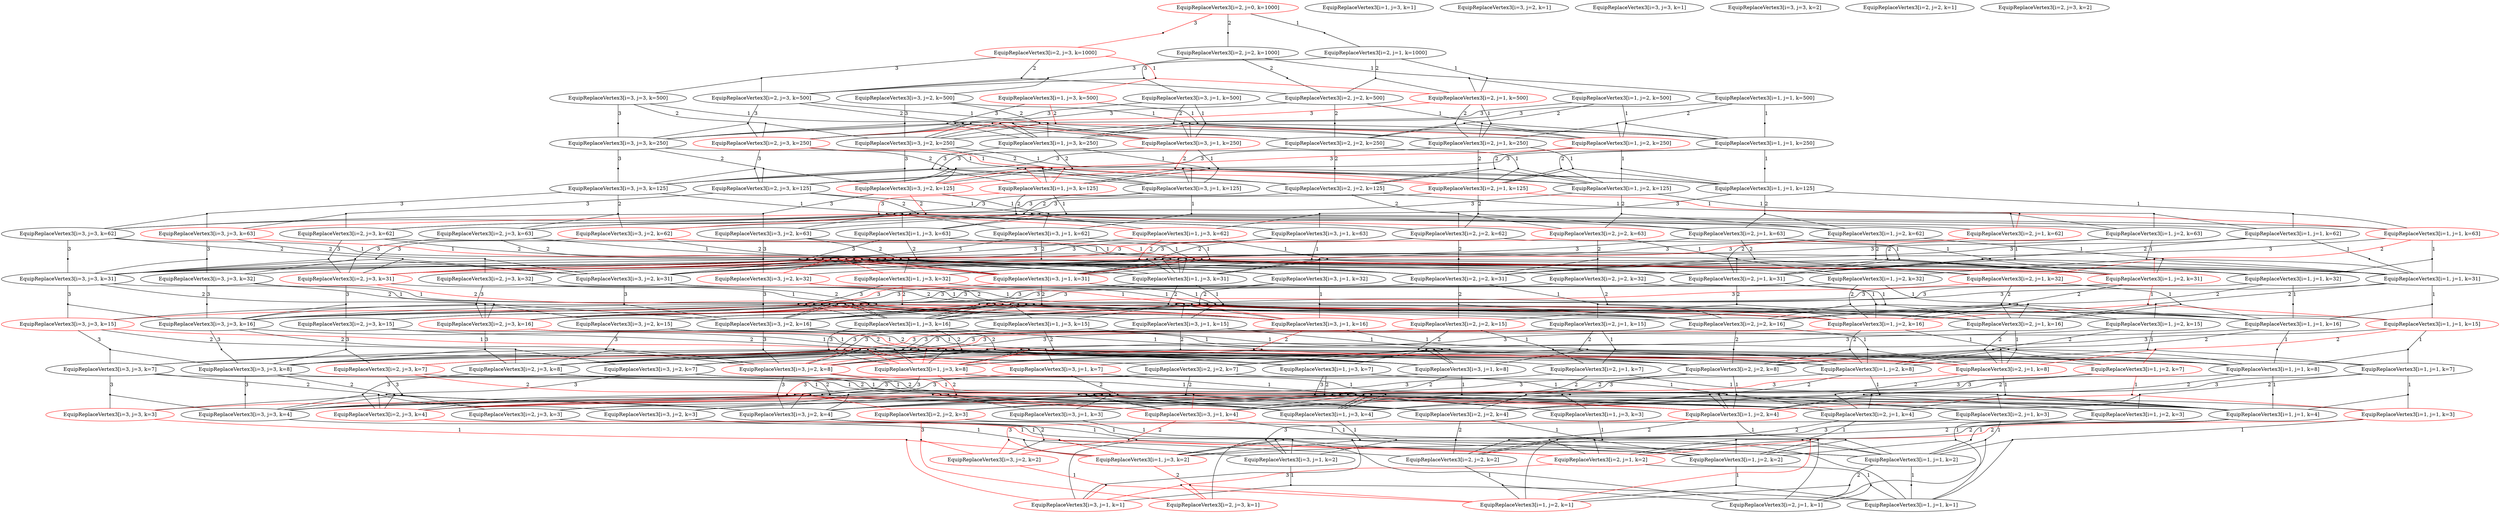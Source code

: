 strict digraph G {
  1 [ shape="ellipse" color="red" label="EquipReplaceVertex3[i=1, j=2, k=1]" ];
  2 [ shape="ellipse" label="EquipReplaceVertex3[i=1, j=1, k=32]" ];
  3 [ shape="ellipse" label="EquipReplaceVertex3[i=1, j=2, k=2]" ];
  4 [ shape="ellipse" label="EquipReplaceVertex3[i=1, j=2, k=3]" ];
  5 [ shape="ellipse" color="red" label="EquipReplaceVertex3[i=1, j=2, k=4]" ];
  6 [ shape="ellipse" color="red" label="EquipReplaceVertex3[i=1, j=2, k=7]" ];
  7 [ shape="ellipse" label="EquipReplaceVertex3[i=1, j=2, k=8]" ];
  8 [ shape="ellipse" label="EquipReplaceVertex3[i=1, j=2, k=15]" ];
  9 [ shape="ellipse" color="red" label="EquipReplaceVertex3[i=1, j=2, k=16]" ];
  10 [ shape="ellipse" color="red" label="EquipReplaceVertex3[i=1, j=3, k=500]" ];
  11 [ shape="ellipse" label="EquipReplaceVertex3[i=1, j=3, k=250]" ];
  12 [ shape="ellipse" label="EquipReplaceVertex3[i=2, j=3, k=62]" ];
  13 [ shape="ellipse" label="EquipReplaceVertex3[i=3, j=3, k=125]" ];
  14 [ shape="ellipse" color="red" label="EquipReplaceVertex3[i=1, j=2, k=31]" ];
  15 [ shape="ellipse" color="red" label="EquipReplaceVertex3[i=2, j=1, k=125]" ];
  16 [ shape="ellipse" label="EquipReplaceVertex3[i=1, j=1, k=62]" ];
  17 [ shape="ellipse" label="EquipReplaceVertex3[i=2, j=3, k=63]" ];
  18 [ shape="ellipse" label="EquipReplaceVertex3[i=1, j=3, k=1]" ];
  19 [ shape="ellipse" color="red" label="EquipReplaceVertex3[i=1, j=1, k=63]" ];
  20 [ shape="ellipse" label="EquipReplaceVertex3[i=1, j=2, k=32]" ];
  21 [ shape="ellipse" color="red" label="EquipReplaceVertex3[i=1, j=3, k=2]" ];
  22 [ shape="ellipse" label="EquipReplaceVertex3[i=1, j=3, k=3]" ];
  23 [ shape="ellipse" label="EquipReplaceVertex3[i=1, j=3, k=4]" ];
  24 [ shape="ellipse" label="EquipReplaceVertex3[i=1, j=3, k=7]" ];
  25 [ shape="ellipse" color="red" label="EquipReplaceVertex3[i=1, j=3, k=8]" ];
  26 [ shape="ellipse" label="EquipReplaceVertex3[i=1, j=3, k=15]" ];
  27 [ shape="ellipse" label="EquipReplaceVertex3[i=1, j=3, k=16]" ];
  28 [ shape="ellipse" label="EquipReplaceVertex3[i=1, j=3, k=31]" ];
  29 [ shape="ellipse" label="EquipReplaceVertex3[i=1, j=2, k=62]" ];
  30 [ shape="ellipse" label="EquipReplaceVertex3[i=2, j=2, k=125]" ];
  31 [ shape="ellipse" label="EquipReplaceVertex3[i=1, j=2, k=63]" ];
  32 [ shape="ellipse" color="red" label="EquipReplaceVertex3[i=1, j=3, k=32]" ];
  33 [ shape="ellipse" label="EquipReplaceVertex3[i=3, j=1, k=500]" ];
  34 [ shape="ellipse" color="red" label="EquipReplaceVertex3[i=1, j=3, k=62]" ];
  35 [ shape="ellipse" label="EquipReplaceVertex3[i=2, j=3, k=125]" ];
  36 [ shape="ellipse" color="red" label="EquipReplaceVertex3[i=3, j=1, k=250]" ];
  37 [ shape="ellipse" label="EquipReplaceVertex3[i=1, j=1, k=125]" ];
  38 [ shape="ellipse" label="EquipReplaceVertex3[i=1, j=3, k=63]" ];
  39 [ shape="ellipse" color="red" label="EquipReplaceVertex3[i=3, j=1, k=1]" ];
  40 [ shape="ellipse" label="EquipReplaceVertex3[i=3, j=1, k=2]" ];
  41 [ shape="ellipse" label="EquipReplaceVertex3[i=3, j=1, k=3]" ];
  42 [ shape="ellipse" color="red" label="EquipReplaceVertex3[i=3, j=1, k=4]" ];
  43 [ shape="ellipse" color="red" label="EquipReplaceVertex3[i=3, j=1, k=7]" ];
  44 [ shape="ellipse" label="EquipReplaceVertex3[i=3, j=1, k=8]" ];
  45 [ shape="ellipse" color="red" label="EquipReplaceVertex3[i=2, j=0, k=1000]" ];
  46 [ shape="ellipse" label="EquipReplaceVertex3[i=3, j=1, k=15]" ];
  47 [ shape="ellipse" color="red" label="EquipReplaceVertex3[i=3, j=1, k=16]" ];
  48 [ shape="ellipse" label="EquipReplaceVertex3[i=3, j=2, k=500]" ];
  49 [ shape="ellipse" label="EquipReplaceVertex3[i=3, j=2, k=250]" ];
  50 [ shape="ellipse" label="EquipReplaceVertex3[i=1, j=2, k=125]" ];
  51 [ shape="ellipse" color="red" label="EquipReplaceVertex3[i=3, j=1, k=31]" ];
  52 [ shape="ellipse" label="EquipReplaceVertex3[i=3, j=2, k=1]" ];
  53 [ shape="ellipse" label="EquipReplaceVertex3[i=3, j=1, k=32]" ];
  54 [ shape="ellipse" color="red" label="EquipReplaceVertex3[i=3, j=2, k=2]" ];
  55 [ shape="ellipse" label="EquipReplaceVertex3[i=3, j=2, k=3]" ];
  56 [ shape="ellipse" label="EquipReplaceVertex3[i=3, j=2, k=4]" ];
  57 [ shape="ellipse" label="EquipReplaceVertex3[i=3, j=2, k=7]" ];
  58 [ shape="ellipse" color="red" label="EquipReplaceVertex3[i=3, j=2, k=8]" ];
  59 [ shape="ellipse" label="EquipReplaceVertex3[i=2, j=1, k=1000]" ];
  60 [ shape="ellipse" label="EquipReplaceVertex3[i=3, j=2, k=15]" ];
  61 [ shape="ellipse" label="EquipReplaceVertex3[i=3, j=2, k=16]" ];
  62 [ shape="ellipse" label="EquipReplaceVertex3[i=3, j=3, k=500]" ];
  63 [ shape="ellipse" color="red" label="EquipReplaceVertex3[i=2, j=1, k=500]" ];
  64 [ shape="ellipse" label="EquipReplaceVertex3[i=3, j=3, k=250]" ];
  65 [ shape="ellipse" label="EquipReplaceVertex3[i=2, j=1, k=250]" ];
  66 [ shape="ellipse" color="red" label="EquipReplaceVertex3[i=1, j=3, k=125]" ];
  67 [ shape="ellipse" label="EquipReplaceVertex3[i=3, j=2, k=31]" ];
  68 [ shape="ellipse" label="EquipReplaceVertex3[i=3, j=1, k=62]" ];
  69 [ shape="ellipse" label="EquipReplaceVertex3[i=3, j=3, k=1]" ];
  70 [ shape="ellipse" label="EquipReplaceVertex3[i=3, j=1, k=63]" ];
  71 [ shape="ellipse" color="red" label="EquipReplaceVertex3[i=3, j=2, k=32]" ];
  72 [ shape="ellipse" label="EquipReplaceVertex3[i=2, j=1, k=1]" ];
  73 [ shape="ellipse" label="EquipReplaceVertex3[i=3, j=3, k=2]" ];
  74 [ shape="ellipse" color="red" label="EquipReplaceVertex3[i=2, j=1, k=2]" ];
  75 [ shape="ellipse" color="red" label="EquipReplaceVertex3[i=3, j=3, k=3]" ];
  76 [ shape="ellipse" label="EquipReplaceVertex3[i=2, j=1, k=3]" ];
  77 [ shape="ellipse" label="EquipReplaceVertex3[i=3, j=3, k=4]" ];
  78 [ shape="ellipse" label="EquipReplaceVertex3[i=2, j=1, k=4]" ];
  79 [ shape="ellipse" label="EquipReplaceVertex3[i=3, j=3, k=7]" ];
  80 [ shape="ellipse" label="EquipReplaceVertex3[i=2, j=1, k=7]" ];
  81 [ shape="ellipse" label="EquipReplaceVertex3[i=3, j=3, k=8]" ];
  82 [ shape="ellipse" label="EquipReplaceVertex3[i=2, j=2, k=1000]" ];
  83 [ shape="ellipse" color="red" label="EquipReplaceVertex3[i=2, j=1, k=8]" ];
  84 [ shape="ellipse" color="red" label="EquipReplaceVertex3[i=3, j=3, k=15]" ];
  85 [ shape="ellipse" label="EquipReplaceVertex3[i=2, j=1, k=15]" ];
  86 [ shape="ellipse" label="EquipReplaceVertex3[i=3, j=3, k=16]" ];
  87 [ shape="ellipse" label="EquipReplaceVertex3[i=2, j=1, k=16]" ];
  88 [ shape="ellipse" label="EquipReplaceVertex3[i=2, j=2, k=500]" ];
  89 [ shape="ellipse" label="EquipReplaceVertex3[i=2, j=2, k=250]" ];
  90 [ shape="ellipse" label="EquipReplaceVertex3[i=3, j=3, k=31]" ];
  91 [ shape="ellipse" color="red" label="EquipReplaceVertex3[i=3, j=2, k=62]" ];
  92 [ shape="ellipse" label="EquipReplaceVertex3[i=2, j=1, k=31]" ];
  93 [ shape="ellipse" label="EquipReplaceVertex3[i=3, j=2, k=63]" ];
  94 [ shape="ellipse" label="EquipReplaceVertex3[i=3, j=3, k=32]" ];
  95 [ shape="ellipse" label="EquipReplaceVertex3[i=2, j=2, k=1]" ];
  96 [ shape="ellipse" color="red" label="EquipReplaceVertex3[i=2, j=1, k=32]" ];
  97 [ shape="ellipse" label="EquipReplaceVertex3[i=2, j=2, k=2]" ];
  98 [ shape="ellipse" color="red" label="EquipReplaceVertex3[i=2, j=2, k=3]" ];
  99 [ shape="ellipse" label="EquipReplaceVertex3[i=2, j=2, k=4]" ];
  100 [ shape="ellipse" label="EquipReplaceVertex3[i=2, j=2, k=7]" ];
  101 [ shape="ellipse" color="red" label="EquipReplaceVertex3[i=2, j=3, k=1000]" ];
  102 [ shape="ellipse" label="EquipReplaceVertex3[i=2, j=2, k=8]" ];
  103 [ shape="ellipse" color="red" label="EquipReplaceVertex3[i=2, j=2, k=15]" ];
  104 [ shape="ellipse" label="EquipReplaceVertex3[i=2, j=2, k=16]" ];
  105 [ shape="ellipse" label="EquipReplaceVertex3[i=2, j=3, k=500]" ];
  106 [ shape="ellipse" label="EquipReplaceVertex3[i=1, j=1, k=500]" ];
  107 [ shape="ellipse" color="red" label="EquipReplaceVertex3[i=2, j=3, k=250]" ];
  108 [ shape="ellipse" label="EquipReplaceVertex3[i=1, j=1, k=250]" ];
  109 [ shape="ellipse" label="EquipReplaceVertex3[i=3, j=3, k=62]" ];
  110 [ shape="ellipse" label="EquipReplaceVertex3[i=2, j=2, k=31]" ];
  111 [ shape="ellipse" color="red" label="EquipReplaceVertex3[i=2, j=1, k=62]" ];
  112 [ shape="ellipse" color="red" label="EquipReplaceVertex3[i=3, j=3, k=63]" ];
  113 [ shape="ellipse" label="EquipReplaceVertex3[i=3, j=1, k=125]" ];
  114 [ shape="ellipse" color="red" label="EquipReplaceVertex3[i=2, j=3, k=1]" ];
  115 [ shape="ellipse" label="EquipReplaceVertex3[i=2, j=1, k=63]" ];
  116 [ shape="ellipse" label="EquipReplaceVertex3[i=2, j=2, k=32]" ];
  117 [ shape="ellipse" label="EquipReplaceVertex3[i=1, j=1, k=1]" ];
  118 [ shape="ellipse" label="EquipReplaceVertex3[i=2, j=3, k=2]" ];
  119 [ shape="ellipse" label="EquipReplaceVertex3[i=1, j=1, k=2]" ];
  120 [ shape="ellipse" label="EquipReplaceVertex3[i=2, j=3, k=3]" ];
  121 [ shape="ellipse" color="red" label="EquipReplaceVertex3[i=2, j=3, k=4]" ];
  122 [ shape="ellipse" color="red" label="EquipReplaceVertex3[i=1, j=1, k=3]" ];
  123 [ shape="ellipse" label="EquipReplaceVertex3[i=1, j=1, k=4]" ];
  124 [ shape="ellipse" color="red" label="EquipReplaceVertex3[i=2, j=3, k=7]" ];
  125 [ shape="ellipse" label="EquipReplaceVertex3[i=2, j=3, k=8]" ];
  126 [ shape="ellipse" label="EquipReplaceVertex3[i=1, j=1, k=7]" ];
  127 [ shape="ellipse" label="EquipReplaceVertex3[i=1, j=1, k=8]" ];
  128 [ shape="ellipse" label="EquipReplaceVertex3[i=2, j=3, k=15]" ];
  129 [ shape="ellipse" color="red" label="EquipReplaceVertex3[i=1, j=1, k=15]" ];
  130 [ shape="ellipse" color="red" label="EquipReplaceVertex3[i=2, j=3, k=16]" ];
  131 [ shape="ellipse" label="EquipReplaceVertex3[i=1, j=1, k=16]" ];
  132 [ shape="ellipse" label="EquipReplaceVertex3[i=1, j=2, k=500]" ];
  133 [ shape="ellipse" color="red" label="EquipReplaceVertex3[i=1, j=2, k=250]" ];
  134 [ shape="ellipse" color="red" label="EquipReplaceVertex3[i=2, j=3, k=31]" ];
  135 [ shape="ellipse" label="EquipReplaceVertex3[i=2, j=2, k=62]" ];
  136 [ shape="ellipse" color="red" label="EquipReplaceVertex3[i=3, j=2, k=125]" ];
  137 [ shape="ellipse" label="EquipReplaceVertex3[i=1, j=1, k=31]" ];
  138 [ shape="ellipse" color="red" label="EquipReplaceVertex3[i=2, j=2, k=63]" ];
  139 [ shape="ellipse" label="EquipReplaceVertex3[i=2, j=3, k=32]" ];
  140 [ shape="point" label="3" ];
  141 [ shape="point" label="2" ];
  142 [ shape="point" label="1" ];
  143 [ shape="point" label="1" ];
  144 [ shape="point" label="1" ];
  145 [ shape="point" label="2" ];
  146 [ shape="point" label="1" ];
  147 [ shape="point" label="2" ];
  148 [ shape="point" label="3" ];
  149 [ shape="point" label="1" ];
  150 [ shape="point" label="2" ];
  151 [ shape="point" label="3" ];
  152 [ shape="point" label="1" ];
  153 [ shape="point" label="3" ];
  154 [ shape="point" label="2" ];
  155 [ shape="point" label="3" ];
  156 [ shape="point" label="2" ];
  157 [ shape="point" label="1" ];
  158 [ shape="point" label="2" ];
  159 [ shape="point" label="3" ];
  160 [ shape="point" label="1" ];
  161 [ shape="point" label="1" ];
  162 [ shape="point" label="3" ];
  163 [ shape="point" label="2" ];
  164 [ shape="point" label="1" ];
  165 [ shape="point" label="2" ];
  166 [ shape="point" label="3" ];
  167 [ shape="point" label="1" ];
  168 [ shape="point" label="3" ];
  169 [ shape="point" label="2" ];
  170 [ shape="point" label="2" ];
  171 [ shape="point" label="3" ];
  172 [ shape="point" label="1" ];
  173 [ shape="point" label="2" ];
  174 [ shape="point" label="3" ];
  175 [ shape="point" label="1" ];
  176 [ shape="point" label="1" ];
  177 [ shape="point" label="2" ];
  178 [ shape="point" label="3" ];
  179 [ shape="point" label="2" ];
  180 [ shape="point" label="3" ];
  181 [ shape="point" label="1" ];
  182 [ shape="point" label="1" ];
  183 [ shape="point" label="2" ];
  184 [ shape="point" label="3" ];
  185 [ shape="point" label="1" ];
  186 [ shape="point" label="3" ];
  187 [ shape="point" label="2" ];
  188 [ shape="point" label="3" ];
  189 [ shape="point" label="2" ];
  190 [ shape="point" label="1" ];
  191 [ shape="point" label="2" ];
  192 [ shape="point" label="1" ];
  193 [ shape="point" label="1" ];
  194 [ shape="point" label="1" ];
  195 [ shape="point" label="2" ];
  196 [ shape="point" label="3" ];
  197 [ shape="point" label="3" ];
  198 [ shape="point" label="2" ];
  199 [ shape="point" label="1" ];
  200 [ shape="point" label="2" ];
  201 [ shape="point" label="1" ];
  202 [ shape="point" label="3" ];
  203 [ shape="point" label="3" ];
  204 [ shape="point" label="1" ];
  205 [ shape="point" label="2" ];
  206 [ shape="point" label="3" ];
  207 [ shape="point" label="2" ];
  208 [ shape="point" label="1" ];
  209 [ shape="point" label="2" ];
  210 [ shape="point" label="1" ];
  211 [ shape="point" label="3" ];
  212 [ shape="point" label="3" ];
  213 [ shape="point" label="1" ];
  214 [ shape="point" label="2" ];
  215 [ shape="point" label="3" ];
  216 [ shape="point" label="1" ];
  217 [ shape="point" label="2" ];
  218 [ shape="point" label="1" ];
  219 [ shape="point" label="3" ];
  220 [ shape="point" label="2" ];
  221 [ shape="point" label="2" ];
  222 [ shape="point" label="1" ];
  223 [ shape="point" label="3" ];
  224 [ shape="point" label="1" ];
  225 [ shape="point" label="2" ];
  226 [ shape="point" label="3" ];
  227 [ shape="point" label="2" ];
  228 [ shape="point" label="1" ];
  229 [ shape="point" label="3" ];
  230 [ shape="point" label="3" ];
  231 [ shape="point" label="1" ];
  232 [ shape="point" label="2" ];
  233 [ shape="point" label="1" ];
  234 [ shape="point" label="3" ];
  235 [ shape="point" label="2" ];
  236 [ shape="point" label="2" ];
  237 [ shape="point" label="1" ];
  238 [ shape="point" label="3" ];
  239 [ shape="point" label="1" ];
  240 [ shape="point" label="1" ];
  241 [ shape="point" label="1" ];
  242 [ shape="point" label="2" ];
  243 [ shape="point" label="3" ];
  244 [ shape="point" label="2" ];
  245 [ shape="point" label="1" ];
  246 [ shape="point" label="2" ];
  247 [ shape="point" label="3" ];
  248 [ shape="point" label="1" ];
  249 [ shape="point" label="3" ];
  250 [ shape="point" label="2" ];
  251 [ shape="point" label="1" ];
  252 [ shape="point" label="3" ];
  253 [ shape="point" label="1" ];
  254 [ shape="point" label="2" ];
  255 [ shape="point" label="3" ];
  256 [ shape="point" label="1" ];
  257 [ shape="point" label="2" ];
  258 [ shape="point" label="2" ];
  259 [ shape="point" label="1" ];
  260 [ shape="point" label="3" ];
  261 [ shape="point" label="3" ];
  262 [ shape="point" label="1" ];
  263 [ shape="point" label="2" ];
  264 [ shape="point" label="3" ];
  265 [ shape="point" label="2" ];
  266 [ shape="point" label="1" ];
  267 [ shape="point" label="2" ];
  268 [ shape="point" label="1" ];
  269 [ shape="point" label="3" ];
  270 [ shape="point" label="2" ];
  271 [ shape="point" label="3" ];
  272 [ shape="point" label="1" ];
  273 [ shape="point" label="1" ];
  274 [ shape="point" label="1" ];
  275 [ shape="point" label="2" ];
  276 [ shape="point" label="1" ];
  277 [ shape="point" label="2" ];
  278 [ shape="point" label="1" ];
  279 [ shape="point" label="3" ];
  280 [ shape="point" label="2" ];
  281 [ shape="point" label="3" ];
  282 [ shape="point" label="1" ];
  283 [ shape="point" label="2" ];
  284 [ shape="point" label="1" ];
  285 [ shape="point" label="3" ];
  286 [ shape="point" label="1" ];
  287 [ shape="point" label="2" ];
  288 [ shape="point" label="3" ];
  289 [ shape="point" label="1" ];
  290 [ shape="point" label="3" ];
  291 [ shape="point" label="2" ];
  292 [ shape="point" label="2" ];
  293 [ shape="point" label="1" ];
  294 [ shape="point" label="3" ];
  295 [ shape="point" label="1" ];
  296 [ shape="point" label="2" ];
  297 [ shape="point" label="3" ];
  298 [ shape="point" label="2" ];
  299 [ shape="point" label="1" ];
  300 [ shape="point" label="3" ];
  301 [ shape="point" label="3" ];
  302 [ shape="point" label="1" ];
  303 [ shape="point" label="2" ];
  304 [ shape="point" label="2" ];
  305 [ shape="point" label="3" ];
  306 [ shape="point" label="1" ];
  307 [ shape="point" label="2" ];
  308 [ shape="point" label="1" ];
  309 [ shape="point" label="3" ];
  310 [ shape="point" label="1" ];
  311 [ shape="point" label="2" ];
  312 [ shape="point" label="3" ];
  313 [ shape="point" label="2" ];
  314 [ shape="point" label="1" ];
  315 [ shape="point" label="3" ];
  316 [ shape="point" label="2" ];
  317 [ shape="point" label="1" ];
  318 [ shape="point" label="3" ];
  319 [ shape="point" label="3" ];
  320 [ shape="point" label="1" ];
  321 [ shape="point" label="1" ];
  322 [ shape="point" label="1" ];
  323 [ shape="point" label="3" ];
  324 [ shape="point" label="1" ];
  325 [ shape="point" label="2" ];
  326 [ shape="point" label="1" ];
  327 [ shape="point" label="1" ];
  328 [ shape="point" label="2" ];
  329 [ shape="point" label="3" ];
  330 [ shape="point" label="2" ];
  331 [ shape="point" label="3" ];
  332 [ shape="point" label="1" ];
  333 [ shape="point" label="2" ];
  334 [ shape="point" label="1" ];
  335 [ shape="point" label="3" ];
  336 [ shape="point" label="2" ];
  337 [ shape="point" label="1" ];
  338 [ shape="point" label="3" ];
  339 [ shape="point" label="3" ];
  340 [ shape="point" label="1" ];
  341 [ shape="point" label="2" ];
  342 [ shape="point" label="1" ];
  343 [ shape="point" label="2" ];
  344 [ shape="point" label="3" ];
  345 [ shape="point" label="1" ];
  346 [ shape="point" label="3" ];
  347 [ shape="point" label="2" ];
  348 [ shape="point" label="1" ];
  349 [ shape="point" label="2" ];
  350 [ shape="point" label="3" ];
  351 [ shape="point" label="3" ];
  352 [ shape="point" label="1" ];
  353 [ shape="point" label="2" ];
  354 [ shape="point" label="1" ];
  355 [ shape="point" label="2" ];
  356 [ shape="point" label="3" ];
  357 [ shape="point" label="1" ];
  358 [ shape="point" label="3" ];
  359 [ shape="point" label="2" ];
  360 [ shape="point" label="1" ];
  361 [ shape="point" label="2" ];
  362 [ shape="point" label="3" ];
  363 [ shape="point" label="1" ];
  364 [ shape="point" label="2" ];
  365 [ shape="point" label="3" ];
  366 [ shape="point" label="2" ];
  367 [ shape="point" label="3" ];
  368 [ shape="point" label="1" ];
  369 [ shape="point" label="2" ];
  370 [ shape="point" label="1" ];
  371 [ shape="point" label="3" ];
  372 [ shape="point" label="1" ];
  373 [ shape="point" label="2" ];
  374 [ shape="point" label="3" ];
  375 [ shape="point" label="1" ];
  376 [ shape="point" label="3" ];
  377 [ shape="point" label="2" ];
  378 [ shape="point" label="1" ];
  379 [ shape="point" label="3" ];
  380 [ shape="point" label="1" ];
  381 [ shape="point" label="1" ];
  382 [ shape="point" label="2" ];
  383 [ shape="point" label="3" ];
  384 [ shape="point" label="2" ];
  385 [ shape="point" label="1" ];
  386 [ shape="point" label="2" ];
  387 [ shape="point" label="1" ];
  388 [ shape="point" label="3" ];
  389 [ shape="point" label="1" ];
  390 [ shape="point" label="3" ];
  391 [ shape="point" label="2" ];
  392 [ shape="point" label="3" ];
  393 [ shape="point" label="1" ];
  394 [ shape="point" label="2" ];
  395 [ shape="point" label="1" ];
  396 [ shape="point" label="2" ];
  397 [ shape="point" label="3" ];
  398 [ shape="point" label="1" ];
  399 [ shape="point" label="2" ];
  400 [ shape="point" label="3" ];
  401 [ shape="point" label="1" ];
  402 [ shape="point" label="3" ];
  403 [ shape="point" label="2" ];
  404 [ shape="point" label="1" ];
  405 [ shape="point" label="2" ];
  406 [ shape="point" label="3" ];
  407 [ shape="point" label="2" ];
  408 [ shape="point" label="3" ];
  409 [ shape="point" label="1" ];
  410 [ shape="point" label="1" ];
  411 [ shape="point" label="2" ];
  412 [ shape="point" label="3" ];
  413 [ shape="point" label="2" ];
  414 [ shape="point" label="3" ];
  415 [ shape="point" label="1" ];
  416 [ shape="point" label="1" ];
  417 [ shape="point" label="2" ];
  418 [ shape="point" label="3" ];
  419 [ shape="point" label="1" ];
  420 [ shape="point" label="2" ];
  421 [ shape="point" label="3" ];
  422 [ shape="point" label="1" ];
  423 [ shape="point" label="2" ];
  424 [ shape="point" label="3" ];
  425 [ shape="point" label="1" ];
  426 [ shape="point" label="3" ];
  427 [ shape="point" label="2" ];
  428 [ shape="point" label="1" ];
  429 [ shape="point" label="3" ];
  430 [ shape="point" label="2" ];
  431 [ shape="point" label="2" ];
  432 [ shape="point" label="1" ];
  433 [ shape="point" label="1" ];
  434 [ shape="point" label="1" ];
  435 [ shape="point" label="2" ];
  436 [ shape="point" label="1" ];
  437 [ shape="point" label="1" ];
  438 [ shape="point" label="2" ];
  439 [ shape="point" label="3" ];
  440 [ shape="point" label="3" ];
  441 [ shape="point" label="2" ];
  442 [ shape="point" label="1" ];
  443 [ shape="point" label="1" ];
  444 [ shape="point" label="3" ];
  445 [ shape="point" label="2" ];
  446 [ shape="point" label="1" ];
  447 [ shape="point" label="3" ];
  448 [ shape="point" label="2" ];
  449 [ shape="point" label="3" ];
  450 [ shape="point" label="2" ];
  451 [ shape="point" label="1" ];
  452 [ shape="point" label="3" ];
  453 [ shape="point" label="2" ];
  454 [ shape="point" label="1" ];
  455 [ shape="point" label="2" ];
  456 [ shape="point" label="3" ];
  457 [ shape="point" label="1" ];
  458 [ shape="point" label="2" ];
  459 [ shape="point" label="3" ];
  460 [ shape="point" label="1" ];
  461 [ shape="point" label="2" ];
  462 [ shape="point" label="1" ];
  463 [ shape="point" label="3" ];
  464 [ shape="point" label="1" ];
  465 [ shape="point" label="3" ];
  466 [ shape="point" label="2" ];
  467 [ shape="point" label="1" ];
  468 [ shape="point" label="2" ];
  469 [ shape="point" label="3" ];
  470 [ shape="point" label="1" ];
  471 [ shape="point" label="3" ];
  472 [ shape="point" label="2" ];
  473 [ shape="point" label="2" ];
  474 [ shape="point" label="3" ];
  475 [ shape="point" label="1" ];
  476 [ shape="point" label="2" ];
  477 [ shape="point" label="1" ];
  478 [ shape="point" label="3" ];
  479 [ shape="point" label="1" ];
  480 [ shape="point" label="2" ];
  481 [ shape="point" label="3" ];
  482 [ shape="point" label="2" ];
  483 [ shape="point" label="3" ];
  484 [ shape="point" label="1" ];
  485 [ shape="point" label="1" ];
  486 [ shape="point" label="2" ];
  487 [ shape="point" label="3" ];
  2 -> 140 [ label="3" arrowhead="none" ];
  140 -> 27 [ arrowhead="none" ];
  140 -> 47 [ arrowhead="none" ];
  2 -> 141 [ label="2" arrowhead="none" ];
  141 -> 9 [ arrowhead="none" ];
  141 -> 87 [ arrowhead="none" ];
  2 -> 142 [ label="1" arrowhead="none" ];
  142 -> 131 [ arrowhead="none" ];
  3 -> 143 [ label="1" arrowhead="none" ];
  143 -> 117 [ arrowhead="none" ];
  143 -> 1 [ arrowhead="none" ];
  4 -> 144 [ label="1" arrowhead="none" ];
  144 -> 117 [ arrowhead="none" ];
  144 -> 3 [ arrowhead="none" ];
  4 -> 145 [ label="2" arrowhead="none" ];
  145 -> 1 [ arrowhead="none" ];
  145 -> 97 [ arrowhead="none" ];
  5 -> 146 [ label="1" arrowhead="none" ];
  146 -> 119 [ arrowhead="none" ];
  146 -> 3 [ arrowhead="none" ];
  5 -> 147 [ label="2" arrowhead="none" ];
  147 -> 3 [ arrowhead="none" ];
  147 -> 97 [ arrowhead="none" ];
  5 -> 148 [ color="red" label="3" arrowhead="none" ];
  148 -> 21 [ color="red" arrowhead="none" ];
  148 -> 54 [ color="red" arrowhead="none" ];
  6 -> 149 [ color="red" label="1" arrowhead="none" ];
  149 -> 122 [ color="red" arrowhead="none" ];
  149 -> 5 [ color="red" arrowhead="none" ];
  6 -> 150 [ label="2" arrowhead="none" ];
  150 -> 4 [ arrowhead="none" ];
  150 -> 99 [ arrowhead="none" ];
  6 -> 151 [ label="3" arrowhead="none" ];
  151 -> 22 [ arrowhead="none" ];
  151 -> 56 [ arrowhead="none" ];
  7 -> 152 [ label="1" arrowhead="none" ];
  152 -> 123 [ arrowhead="none" ];
  152 -> 5 [ arrowhead="none" ];
  7 -> 153 [ label="3" arrowhead="none" ];
  153 -> 23 [ arrowhead="none" ];
  153 -> 56 [ arrowhead="none" ];
  7 -> 154 [ label="2" arrowhead="none" ];
  154 -> 5 [ arrowhead="none" ];
  154 -> 99 [ arrowhead="none" ];
  8 -> 155 [ label="3" arrowhead="none" ];
  155 -> 24 [ arrowhead="none" ];
  155 -> 58 [ arrowhead="none" ];
  8 -> 156 [ label="2" arrowhead="none" ];
  156 -> 6 [ arrowhead="none" ];
  156 -> 102 [ arrowhead="none" ];
  8 -> 157 [ label="1" arrowhead="none" ];
  157 -> 126 [ arrowhead="none" ];
  157 -> 7 [ arrowhead="none" ];
  9 -> 158 [ label="2" arrowhead="none" ];
  158 -> 7 [ arrowhead="none" ];
  158 -> 102 [ arrowhead="none" ];
  9 -> 159 [ color="red" label="3" arrowhead="none" ];
  159 -> 25 [ color="red" arrowhead="none" ];
  159 -> 58 [ color="red" arrowhead="none" ];
  9 -> 160 [ label="1" arrowhead="none" ];
  160 -> 127 [ arrowhead="none" ];
  160 -> 7 [ arrowhead="none" ];
  10 -> 161 [ label="1" arrowhead="none" ];
  161 -> 108 [ arrowhead="none" ];
  161 -> 11 [ arrowhead="none" ];
  10 -> 162 [ label="3" arrowhead="none" ];
  162 -> 11 [ arrowhead="none" ];
  162 -> 64 [ arrowhead="none" ];
  10 -> 163 [ color="red" label="2" arrowhead="none" ];
  163 -> 133 [ color="red" arrowhead="none" ];
  163 -> 107 [ color="red" arrowhead="none" ];
  11 -> 164 [ label="1" arrowhead="none" ];
  164 -> 37 [ arrowhead="none" ];
  164 -> 66 [ arrowhead="none" ];
  11 -> 165 [ label="2" arrowhead="none" ];
  165 -> 50 [ arrowhead="none" ];
  165 -> 35 [ arrowhead="none" ];
  11 -> 166 [ label="3" arrowhead="none" ];
  166 -> 66 [ arrowhead="none" ];
  166 -> 13 [ arrowhead="none" ];
  12 -> 167 [ label="1" arrowhead="none" ];
  167 -> 92 [ arrowhead="none" ];
  167 -> 28 [ arrowhead="none" ];
  12 -> 168 [ label="3" arrowhead="none" ];
  168 -> 134 [ arrowhead="none" ];
  168 -> 90 [ arrowhead="none" ];
  12 -> 169 [ label="2" arrowhead="none" ];
  169 -> 110 [ arrowhead="none" ];
  169 -> 134 [ arrowhead="none" ];
  13 -> 170 [ label="2" arrowhead="none" ];
  170 -> 91 [ arrowhead="none" ];
  170 -> 17 [ arrowhead="none" ];
  13 -> 171 [ label="3" arrowhead="none" ];
  171 -> 109 [ arrowhead="none" ];
  171 -> 112 [ arrowhead="none" ];
  13 -> 172 [ label="1" arrowhead="none" ];
  172 -> 68 [ arrowhead="none" ];
  172 -> 38 [ arrowhead="none" ];
  14 -> 173 [ label="2" arrowhead="none" ];
  173 -> 8 [ arrowhead="none" ];
  173 -> 104 [ arrowhead="none" ];
  14 -> 174 [ label="3" arrowhead="none" ];
  174 -> 26 [ arrowhead="none" ];
  174 -> 61 [ arrowhead="none" ];
  14 -> 175 [ color="red" label="1" arrowhead="none" ];
  175 -> 129 [ color="red" arrowhead="none" ];
  175 -> 9 [ color="red" arrowhead="none" ];
  15 -> 176 [ color="red" label="1" arrowhead="none" ];
  176 -> 111 [ color="red" arrowhead="none" ];
  176 -> 19 [ color="red" arrowhead="none" ];
  15 -> 177 [ label="2" arrowhead="none" ];
  177 -> 135 [ arrowhead="none" ];
  177 -> 115 [ arrowhead="none" ];
  15 -> 178 [ label="3" arrowhead="none" ];
  178 -> 12 [ arrowhead="none" ];
  178 -> 70 [ arrowhead="none" ];
  16 -> 179 [ label="2" arrowhead="none" ];
  179 -> 14 [ arrowhead="none" ];
  179 -> 92 [ arrowhead="none" ];
  16 -> 180 [ label="3" arrowhead="none" ];
  180 -> 28 [ arrowhead="none" ];
  180 -> 51 [ arrowhead="none" ];
  16 -> 181 [ label="1" arrowhead="none" ];
  181 -> 137 [ arrowhead="none" ];
  17 -> 182 [ label="1" arrowhead="none" ];
  182 -> 92 [ arrowhead="none" ];
  182 -> 32 [ arrowhead="none" ];
  17 -> 183 [ label="2" arrowhead="none" ];
  183 -> 110 [ arrowhead="none" ];
  183 -> 139 [ arrowhead="none" ];
  17 -> 184 [ label="3" arrowhead="none" ];
  184 -> 134 [ arrowhead="none" ];
  184 -> 94 [ arrowhead="none" ];
  19 -> 185 [ label="1" arrowhead="none" ];
  185 -> 137 [ arrowhead="none" ];
  185 -> 2 [ arrowhead="none" ];
  19 -> 186 [ label="3" arrowhead="none" ];
  186 -> 28 [ arrowhead="none" ];
  186 -> 53 [ arrowhead="none" ];
  19 -> 187 [ color="red" label="2" arrowhead="none" ];
  187 -> 14 [ color="red" arrowhead="none" ];
  187 -> 96 [ color="red" arrowhead="none" ];
  20 -> 188 [ label="3" arrowhead="none" ];
  188 -> 27 [ arrowhead="none" ];
  188 -> 61 [ arrowhead="none" ];
  20 -> 189 [ label="2" arrowhead="none" ];
  189 -> 9 [ arrowhead="none" ];
  189 -> 104 [ arrowhead="none" ];
  20 -> 190 [ label="1" arrowhead="none" ];
  190 -> 131 [ arrowhead="none" ];
  190 -> 9 [ arrowhead="none" ];
  21 -> 191 [ color="red" label="2" arrowhead="none" ];
  191 -> 1 [ color="red" arrowhead="none" ];
  191 -> 114 [ color="red" arrowhead="none" ];
  22 -> 192 [ label="1" arrowhead="none" ];
  192 -> 117 [ arrowhead="none" ];
  192 -> 21 [ arrowhead="none" ];
  23 -> 193 [ label="1" arrowhead="none" ];
  193 -> 119 [ arrowhead="none" ];
  193 -> 21 [ arrowhead="none" ];
  24 -> 194 [ label="1" arrowhead="none" ];
  194 -> 122 [ arrowhead="none" ];
  194 -> 23 [ arrowhead="none" ];
  24 -> 195 [ label="2" arrowhead="none" ];
  195 -> 4 [ arrowhead="none" ];
  195 -> 121 [ arrowhead="none" ];
  24 -> 196 [ label="3" arrowhead="none" ];
  196 -> 22 [ arrowhead="none" ];
  196 -> 77 [ arrowhead="none" ];
  25 -> 197 [ label="3" arrowhead="none" ];
  197 -> 23 [ arrowhead="none" ];
  197 -> 77 [ arrowhead="none" ];
  25 -> 198 [ color="red" label="2" arrowhead="none" ];
  198 -> 5 [ color="red" arrowhead="none" ];
  198 -> 121 [ color="red" arrowhead="none" ];
  25 -> 199 [ label="1" arrowhead="none" ];
  199 -> 123 [ arrowhead="none" ];
  199 -> 23 [ arrowhead="none" ];
  26 -> 200 [ label="2" arrowhead="none" ];
  200 -> 6 [ arrowhead="none" ];
  200 -> 125 [ arrowhead="none" ];
  26 -> 201 [ label="1" arrowhead="none" ];
  201 -> 126 [ arrowhead="none" ];
  201 -> 25 [ arrowhead="none" ];
  26 -> 202 [ label="3" arrowhead="none" ];
  202 -> 24 [ arrowhead="none" ];
  202 -> 81 [ arrowhead="none" ];
  27 -> 203 [ label="3" arrowhead="none" ];
  203 -> 25 [ arrowhead="none" ];
  203 -> 81 [ arrowhead="none" ];
  27 -> 204 [ label="1" arrowhead="none" ];
  204 -> 127 [ arrowhead="none" ];
  204 -> 25 [ arrowhead="none" ];
  27 -> 205 [ label="2" arrowhead="none" ];
  205 -> 7 [ arrowhead="none" ];
  205 -> 125 [ arrowhead="none" ];
  28 -> 206 [ label="3" arrowhead="none" ];
  206 -> 26 [ arrowhead="none" ];
  206 -> 86 [ arrowhead="none" ];
  28 -> 207 [ label="2" arrowhead="none" ];
  207 -> 8 [ arrowhead="none" ];
  207 -> 130 [ arrowhead="none" ];
  28 -> 208 [ label="1" arrowhead="none" ];
  208 -> 129 [ arrowhead="none" ];
  208 -> 27 [ arrowhead="none" ];
  29 -> 209 [ label="2" arrowhead="none" ];
  209 -> 14 [ arrowhead="none" ];
  209 -> 110 [ arrowhead="none" ];
  29 -> 210 [ label="1" arrowhead="none" ];
  210 -> 137 [ arrowhead="none" ];
  210 -> 14 [ arrowhead="none" ];
  29 -> 211 [ label="3" arrowhead="none" ];
  211 -> 28 [ arrowhead="none" ];
  211 -> 67 [ arrowhead="none" ];
  30 -> 212 [ label="3" arrowhead="none" ];
  212 -> 12 [ arrowhead="none" ];
  212 -> 93 [ arrowhead="none" ];
  30 -> 213 [ label="1" arrowhead="none" ];
  213 -> 111 [ arrowhead="none" ];
  213 -> 31 [ arrowhead="none" ];
  30 -> 214 [ label="2" arrowhead="none" ];
  214 -> 135 [ arrowhead="none" ];
  214 -> 138 [ arrowhead="none" ];
  31 -> 215 [ label="3" arrowhead="none" ];
  215 -> 28 [ arrowhead="none" ];
  215 -> 71 [ arrowhead="none" ];
  31 -> 216 [ label="1" arrowhead="none" ];
  216 -> 137 [ arrowhead="none" ];
  216 -> 20 [ arrowhead="none" ];
  31 -> 217 [ label="2" arrowhead="none" ];
  217 -> 14 [ arrowhead="none" ];
  217 -> 116 [ arrowhead="none" ];
  32 -> 218 [ label="1" arrowhead="none" ];
  218 -> 131 [ arrowhead="none" ];
  218 -> 27 [ arrowhead="none" ];
  32 -> 219 [ label="3" arrowhead="none" ];
  219 -> 27 [ arrowhead="none" ];
  219 -> 86 [ arrowhead="none" ];
  32 -> 220 [ color="red" label="2" arrowhead="none" ];
  220 -> 9 [ color="red" arrowhead="none" ];
  220 -> 130 [ color="red" arrowhead="none" ];
  33 -> 221 [ label="2" arrowhead="none" ];
  221 -> 49 [ arrowhead="none" ];
  221 -> 65 [ arrowhead="none" ];
  33 -> 222 [ label="1" arrowhead="none" ];
  222 -> 36 [ arrowhead="none" ];
  222 -> 108 [ arrowhead="none" ];
  33 -> 223 [ label="3" arrowhead="none" ];
  223 -> 64 [ arrowhead="none" ];
  223 -> 36 [ arrowhead="none" ];
  34 -> 224 [ label="1" arrowhead="none" ];
  224 -> 137 [ arrowhead="none" ];
  224 -> 28 [ arrowhead="none" ];
  34 -> 225 [ color="red" label="2" arrowhead="none" ];
  225 -> 14 [ color="red" arrowhead="none" ];
  225 -> 134 [ color="red" arrowhead="none" ];
  34 -> 226 [ label="3" arrowhead="none" ];
  226 -> 28 [ arrowhead="none" ];
  226 -> 90 [ arrowhead="none" ];
  35 -> 227 [ label="2" arrowhead="none" ];
  227 -> 135 [ arrowhead="none" ];
  227 -> 17 [ arrowhead="none" ];
  35 -> 228 [ label="1" arrowhead="none" ];
  228 -> 111 [ arrowhead="none" ];
  228 -> 38 [ arrowhead="none" ];
  35 -> 229 [ label="3" arrowhead="none" ];
  229 -> 12 [ arrowhead="none" ];
  229 -> 112 [ arrowhead="none" ];
  36 -> 230 [ label="3" arrowhead="none" ];
  230 -> 13 [ arrowhead="none" ];
  230 -> 113 [ arrowhead="none" ];
  36 -> 231 [ label="1" arrowhead="none" ];
  231 -> 113 [ arrowhead="none" ];
  231 -> 37 [ arrowhead="none" ];
  36 -> 232 [ color="red" label="2" arrowhead="none" ];
  232 -> 136 [ color="red" arrowhead="none" ];
  232 -> 15 [ color="red" arrowhead="none" ];
  37 -> 233 [ label="1" arrowhead="none" ];
  233 -> 16 [ arrowhead="none" ];
  233 -> 19 [ arrowhead="none" ];
  37 -> 234 [ label="3" arrowhead="none" ];
  234 -> 34 [ arrowhead="none" ];
  234 -> 70 [ arrowhead="none" ];
  37 -> 235 [ label="2" arrowhead="none" ];
  235 -> 29 [ arrowhead="none" ];
  235 -> 115 [ arrowhead="none" ];
  38 -> 236 [ label="2" arrowhead="none" ];
  236 -> 14 [ arrowhead="none" ];
  236 -> 139 [ arrowhead="none" ];
  38 -> 237 [ label="1" arrowhead="none" ];
  237 -> 137 [ arrowhead="none" ];
  237 -> 32 [ arrowhead="none" ];
  38 -> 238 [ label="3" arrowhead="none" ];
  238 -> 28 [ arrowhead="none" ];
  238 -> 94 [ arrowhead="none" ];
  40 -> 239 [ label="1" arrowhead="none" ];
  239 -> 39 [ arrowhead="none" ];
  239 -> 117 [ arrowhead="none" ];
  41 -> 240 [ label="1" arrowhead="none" ];
  240 -> 39 [ arrowhead="none" ];
  240 -> 119 [ arrowhead="none" ];
  42 -> 241 [ label="1" arrowhead="none" ];
  241 -> 40 [ arrowhead="none" ];
  241 -> 119 [ arrowhead="none" ];
  42 -> 242 [ color="red" label="2" arrowhead="none" ];
  242 -> 54 [ color="red" arrowhead="none" ];
  242 -> 74 [ color="red" arrowhead="none" ];
  43 -> 243 [ color="red" label="3" arrowhead="none" ];
  243 -> 75 [ color="red" arrowhead="none" ];
  243 -> 42 [ color="red" arrowhead="none" ];
  43 -> 244 [ label="2" arrowhead="none" ];
  244 -> 55 [ arrowhead="none" ];
  244 -> 78 [ arrowhead="none" ];
  43 -> 245 [ label="1" arrowhead="none" ];
  245 -> 41 [ arrowhead="none" ];
  245 -> 123 [ arrowhead="none" ];
  44 -> 246 [ label="2" arrowhead="none" ];
  246 -> 56 [ arrowhead="none" ];
  246 -> 78 [ arrowhead="none" ];
  44 -> 247 [ label="3" arrowhead="none" ];
  247 -> 77 [ arrowhead="none" ];
  247 -> 42 [ arrowhead="none" ];
  44 -> 248 [ label="1" arrowhead="none" ];
  248 -> 42 [ arrowhead="none" ];
  248 -> 123 [ arrowhead="none" ];
  45 -> 249 [ color="red" label="3" arrowhead="none" ];
  249 -> 101 [ color="red" arrowhead="none" ];
  45 -> 250 [ label="2" arrowhead="none" ];
  250 -> 82 [ arrowhead="none" ];
  45 -> 251 [ label="1" arrowhead="none" ];
  251 -> 59 [ arrowhead="none" ];
  46 -> 252 [ label="3" arrowhead="none" ];
  252 -> 79 [ arrowhead="none" ];
  252 -> 44 [ arrowhead="none" ];
  46 -> 253 [ label="1" arrowhead="none" ];
  253 -> 43 [ arrowhead="none" ];
  253 -> 127 [ arrowhead="none" ];
  46 -> 254 [ label="2" arrowhead="none" ];
  254 -> 57 [ arrowhead="none" ];
  254 -> 83 [ arrowhead="none" ];
  47 -> 255 [ label="3" arrowhead="none" ];
  255 -> 81 [ arrowhead="none" ];
  255 -> 44 [ arrowhead="none" ];
  47 -> 256 [ label="1" arrowhead="none" ];
  256 -> 44 [ arrowhead="none" ];
  256 -> 127 [ arrowhead="none" ];
  47 -> 257 [ color="red" label="2" arrowhead="none" ];
  257 -> 58 [ color="red" arrowhead="none" ];
  257 -> 83 [ color="red" arrowhead="none" ];
  48 -> 258 [ label="2" arrowhead="none" ];
  258 -> 49 [ arrowhead="none" ];
  258 -> 89 [ arrowhead="none" ];
  48 -> 259 [ label="1" arrowhead="none" ];
  259 -> 36 [ arrowhead="none" ];
  259 -> 133 [ arrowhead="none" ];
  48 -> 260 [ label="3" arrowhead="none" ];
  260 -> 64 [ arrowhead="none" ];
  260 -> 49 [ arrowhead="none" ];
  49 -> 261 [ label="3" arrowhead="none" ];
  261 -> 13 [ arrowhead="none" ];
  261 -> 136 [ arrowhead="none" ];
  49 -> 262 [ label="1" arrowhead="none" ];
  262 -> 113 [ arrowhead="none" ];
  262 -> 50 [ arrowhead="none" ];
  49 -> 263 [ label="2" arrowhead="none" ];
  263 -> 136 [ arrowhead="none" ];
  263 -> 30 [ arrowhead="none" ];
  50 -> 264 [ label="3" arrowhead="none" ];
  264 -> 34 [ arrowhead="none" ];
  264 -> 93 [ arrowhead="none" ];
  50 -> 265 [ label="2" arrowhead="none" ];
  265 -> 29 [ arrowhead="none" ];
  265 -> 138 [ arrowhead="none" ];
  50 -> 266 [ label="1" arrowhead="none" ];
  266 -> 16 [ arrowhead="none" ];
  266 -> 31 [ arrowhead="none" ];
  51 -> 267 [ label="2" arrowhead="none" ];
  267 -> 60 [ arrowhead="none" ];
  267 -> 87 [ arrowhead="none" ];
  51 -> 268 [ label="1" arrowhead="none" ];
  268 -> 46 [ arrowhead="none" ];
  268 -> 131 [ arrowhead="none" ];
  51 -> 269 [ color="red" label="3" arrowhead="none" ];
  269 -> 84 [ color="red" arrowhead="none" ];
  269 -> 47 [ color="red" arrowhead="none" ];
  53 -> 270 [ label="2" arrowhead="none" ];
  270 -> 61 [ arrowhead="none" ];
  270 -> 87 [ arrowhead="none" ];
  53 -> 271 [ label="3" arrowhead="none" ];
  271 -> 86 [ arrowhead="none" ];
  271 -> 47 [ arrowhead="none" ];
  53 -> 272 [ label="1" arrowhead="none" ];
  272 -> 47 [ arrowhead="none" ];
  272 -> 131 [ arrowhead="none" ];
  54 -> 273 [ color="red" label="1" arrowhead="none" ];
  273 -> 39 [ color="red" arrowhead="none" ];
  273 -> 1 [ color="red" arrowhead="none" ];
  55 -> 274 [ label="1" arrowhead="none" ];
  274 -> 39 [ arrowhead="none" ];
  274 -> 3 [ arrowhead="none" ];
  56 -> 275 [ label="2" arrowhead="none" ];
  275 -> 54 [ arrowhead="none" ];
  275 -> 97 [ arrowhead="none" ];
  56 -> 276 [ label="1" arrowhead="none" ];
  276 -> 40 [ arrowhead="none" ];
  276 -> 3 [ arrowhead="none" ];
  57 -> 277 [ label="2" arrowhead="none" ];
  277 -> 55 [ arrowhead="none" ];
  277 -> 99 [ arrowhead="none" ];
  57 -> 278 [ label="1" arrowhead="none" ];
  278 -> 41 [ arrowhead="none" ];
  278 -> 5 [ arrowhead="none" ];
  57 -> 279 [ label="3" arrowhead="none" ];
  279 -> 75 [ arrowhead="none" ];
  279 -> 56 [ arrowhead="none" ];
  58 -> 280 [ label="2" arrowhead="none" ];
  280 -> 56 [ arrowhead="none" ];
  280 -> 99 [ arrowhead="none" ];
  58 -> 281 [ label="3" arrowhead="none" ];
  281 -> 77 [ arrowhead="none" ];
  281 -> 56 [ arrowhead="none" ];
  58 -> 282 [ color="red" label="1" arrowhead="none" ];
  282 -> 42 [ color="red" arrowhead="none" ];
  282 -> 5 [ color="red" arrowhead="none" ];
  59 -> 283 [ label="2" arrowhead="none" ];
  283 -> 88 [ arrowhead="none" ];
  283 -> 63 [ arrowhead="none" ];
  59 -> 284 [ label="1" arrowhead="none" ];
  284 -> 63 [ arrowhead="none" ];
  284 -> 106 [ arrowhead="none" ];
  59 -> 285 [ label="3" arrowhead="none" ];
  285 -> 105 [ arrowhead="none" ];
  285 -> 33 [ arrowhead="none" ];
  60 -> 286 [ label="1" arrowhead="none" ];
  286 -> 43 [ arrowhead="none" ];
  286 -> 7 [ arrowhead="none" ];
  60 -> 287 [ label="2" arrowhead="none" ];
  287 -> 57 [ arrowhead="none" ];
  287 -> 102 [ arrowhead="none" ];
  60 -> 288 [ label="3" arrowhead="none" ];
  288 -> 79 [ arrowhead="none" ];
  288 -> 58 [ arrowhead="none" ];
  61 -> 289 [ label="1" arrowhead="none" ];
  289 -> 44 [ arrowhead="none" ];
  289 -> 7 [ arrowhead="none" ];
  61 -> 290 [ label="3" arrowhead="none" ];
  290 -> 81 [ arrowhead="none" ];
  290 -> 58 [ arrowhead="none" ];
  61 -> 291 [ label="2" arrowhead="none" ];
  291 -> 58 [ arrowhead="none" ];
  291 -> 102 [ arrowhead="none" ];
  62 -> 292 [ label="2" arrowhead="none" ];
  292 -> 49 [ arrowhead="none" ];
  292 -> 107 [ arrowhead="none" ];
  62 -> 293 [ label="1" arrowhead="none" ];
  293 -> 36 [ arrowhead="none" ];
  293 -> 11 [ arrowhead="none" ];
  62 -> 294 [ label="3" arrowhead="none" ];
  294 -> 64 [ arrowhead="none" ];
  63 -> 295 [ label="1" arrowhead="none" ];
  295 -> 65 [ arrowhead="none" ];
  295 -> 108 [ arrowhead="none" ];
  63 -> 296 [ label="2" arrowhead="none" ];
  296 -> 89 [ arrowhead="none" ];
  296 -> 65 [ arrowhead="none" ];
  63 -> 297 [ color="red" label="3" arrowhead="none" ];
  297 -> 107 [ color="red" arrowhead="none" ];
  297 -> 36 [ color="red" arrowhead="none" ];
  64 -> 298 [ label="2" arrowhead="none" ];
  298 -> 136 [ arrowhead="none" ];
  298 -> 35 [ arrowhead="none" ];
  64 -> 299 [ label="1" arrowhead="none" ];
  299 -> 113 [ arrowhead="none" ];
  299 -> 66 [ arrowhead="none" ];
  64 -> 300 [ label="3" arrowhead="none" ];
  300 -> 13 [ arrowhead="none" ];
  65 -> 301 [ label="3" arrowhead="none" ];
  301 -> 35 [ arrowhead="none" ];
  301 -> 113 [ arrowhead="none" ];
  65 -> 302 [ label="1" arrowhead="none" ];
  302 -> 15 [ arrowhead="none" ];
  302 -> 37 [ arrowhead="none" ];
  65 -> 303 [ label="2" arrowhead="none" ];
  303 -> 30 [ arrowhead="none" ];
  303 -> 15 [ arrowhead="none" ];
  66 -> 304 [ label="2" arrowhead="none" ];
  304 -> 29 [ arrowhead="none" ];
  304 -> 17 [ arrowhead="none" ];
  66 -> 305 [ color="red" label="3" arrowhead="none" ];
  305 -> 34 [ color="red" arrowhead="none" ];
  305 -> 112 [ color="red" arrowhead="none" ];
  66 -> 306 [ label="1" arrowhead="none" ];
  306 -> 16 [ arrowhead="none" ];
  306 -> 38 [ arrowhead="none" ];
  67 -> 307 [ label="2" arrowhead="none" ];
  307 -> 60 [ arrowhead="none" ];
  307 -> 104 [ arrowhead="none" ];
  67 -> 308 [ label="1" arrowhead="none" ];
  308 -> 46 [ arrowhead="none" ];
  308 -> 9 [ arrowhead="none" ];
  67 -> 309 [ label="3" arrowhead="none" ];
  309 -> 84 [ arrowhead="none" ];
  309 -> 61 [ arrowhead="none" ];
  68 -> 310 [ label="1" arrowhead="none" ];
  310 -> 51 [ arrowhead="none" ];
  310 -> 137 [ arrowhead="none" ];
  68 -> 311 [ label="2" arrowhead="none" ];
  311 -> 67 [ arrowhead="none" ];
  311 -> 92 [ arrowhead="none" ];
  68 -> 312 [ label="3" arrowhead="none" ];
  312 -> 90 [ arrowhead="none" ];
  312 -> 51 [ arrowhead="none" ];
  70 -> 313 [ label="2" arrowhead="none" ];
  313 -> 67 [ arrowhead="none" ];
  313 -> 96 [ arrowhead="none" ];
  70 -> 314 [ label="1" arrowhead="none" ];
  314 -> 51 [ arrowhead="none" ];
  314 -> 2 [ arrowhead="none" ];
  70 -> 315 [ label="3" arrowhead="none" ];
  315 -> 90 [ arrowhead="none" ];
  315 -> 53 [ arrowhead="none" ];
  71 -> 316 [ label="2" arrowhead="none" ];
  316 -> 61 [ arrowhead="none" ];
  316 -> 104 [ arrowhead="none" ];
  71 -> 317 [ color="red" label="1" arrowhead="none" ];
  317 -> 47 [ color="red" arrowhead="none" ];
  317 -> 9 [ color="red" arrowhead="none" ];
  71 -> 318 [ label="3" arrowhead="none" ];
  318 -> 86 [ arrowhead="none" ];
  318 -> 61 [ arrowhead="none" ];
  74 -> 319 [ color="red" label="3" arrowhead="none" ];
  319 -> 114 [ color="red" arrowhead="none" ];
  319 -> 39 [ color="red" arrowhead="none" ];
  74 -> 320 [ label="1" arrowhead="none" ];
  320 -> 72 [ arrowhead="none" ];
  320 -> 117 [ arrowhead="none" ];
  75 -> 321 [ color="red" label="1" arrowhead="none" ];
  321 -> 39 [ color="red" arrowhead="none" ];
  321 -> 21 [ color="red" arrowhead="none" ];
  76 -> 322 [ label="1" arrowhead="none" ];
  322 -> 72 [ arrowhead="none" ];
  322 -> 119 [ arrowhead="none" ];
  76 -> 323 [ label="3" arrowhead="none" ];
  323 -> 114 [ arrowhead="none" ];
  323 -> 40 [ arrowhead="none" ];
  77 -> 324 [ label="1" arrowhead="none" ];
  324 -> 40 [ arrowhead="none" ];
  324 -> 21 [ arrowhead="none" ];
  78 -> 325 [ label="2" arrowhead="none" ];
  325 -> 97 [ arrowhead="none" ];
  325 -> 74 [ arrowhead="none" ];
  78 -> 326 [ label="1" arrowhead="none" ];
  326 -> 74 [ arrowhead="none" ];
  326 -> 119 [ arrowhead="none" ];
  79 -> 327 [ label="1" arrowhead="none" ];
  327 -> 41 [ arrowhead="none" ];
  327 -> 23 [ arrowhead="none" ];
  79 -> 328 [ label="2" arrowhead="none" ];
  328 -> 55 [ arrowhead="none" ];
  328 -> 121 [ arrowhead="none" ];
  79 -> 329 [ label="3" arrowhead="none" ];
  329 -> 75 [ arrowhead="none" ];
  329 -> 77 [ arrowhead="none" ];
  80 -> 330 [ label="2" arrowhead="none" ];
  330 -> 98 [ arrowhead="none" ];
  330 -> 78 [ arrowhead="none" ];
  80 -> 331 [ label="3" arrowhead="none" ];
  331 -> 120 [ arrowhead="none" ];
  331 -> 42 [ arrowhead="none" ];
  80 -> 332 [ label="1" arrowhead="none" ];
  332 -> 76 [ arrowhead="none" ];
  332 -> 123 [ arrowhead="none" ];
  81 -> 333 [ label="2" arrowhead="none" ];
  333 -> 56 [ arrowhead="none" ];
  333 -> 121 [ arrowhead="none" ];
  81 -> 334 [ label="1" arrowhead="none" ];
  334 -> 42 [ arrowhead="none" ];
  334 -> 23 [ arrowhead="none" ];
  81 -> 335 [ label="3" arrowhead="none" ];
  335 -> 77 [ arrowhead="none" ];
  82 -> 336 [ label="2" arrowhead="none" ];
  336 -> 88 [ arrowhead="none" ];
  82 -> 337 [ label="1" arrowhead="none" ];
  337 -> 63 [ arrowhead="none" ];
  337 -> 132 [ arrowhead="none" ];
  82 -> 338 [ label="3" arrowhead="none" ];
  338 -> 105 [ arrowhead="none" ];
  338 -> 48 [ arrowhead="none" ];
  83 -> 339 [ color="red" label="3" arrowhead="none" ];
  339 -> 121 [ color="red" arrowhead="none" ];
  339 -> 42 [ color="red" arrowhead="none" ];
  83 -> 340 [ label="1" arrowhead="none" ];
  340 -> 78 [ arrowhead="none" ];
  340 -> 123 [ arrowhead="none" ];
  83 -> 341 [ label="2" arrowhead="none" ];
  341 -> 99 [ arrowhead="none" ];
  341 -> 78 [ arrowhead="none" ];
  84 -> 342 [ color="red" label="1" arrowhead="none" ];
  342 -> 43 [ color="red" arrowhead="none" ];
  342 -> 25 [ color="red" arrowhead="none" ];
  84 -> 343 [ label="2" arrowhead="none" ];
  343 -> 57 [ arrowhead="none" ];
  343 -> 125 [ arrowhead="none" ];
  84 -> 344 [ label="3" arrowhead="none" ];
  344 -> 79 [ arrowhead="none" ];
  344 -> 81 [ arrowhead="none" ];
  85 -> 345 [ label="1" arrowhead="none" ];
  345 -> 80 [ arrowhead="none" ];
  345 -> 127 [ arrowhead="none" ];
  85 -> 346 [ label="3" arrowhead="none" ];
  346 -> 124 [ arrowhead="none" ];
  346 -> 44 [ arrowhead="none" ];
  85 -> 347 [ label="2" arrowhead="none" ];
  347 -> 100 [ arrowhead="none" ];
  347 -> 83 [ arrowhead="none" ];
  86 -> 348 [ label="1" arrowhead="none" ];
  348 -> 44 [ arrowhead="none" ];
  348 -> 25 [ arrowhead="none" ];
  86 -> 349 [ label="2" arrowhead="none" ];
  349 -> 58 [ arrowhead="none" ];
  349 -> 125 [ arrowhead="none" ];
  86 -> 350 [ label="3" arrowhead="none" ];
  350 -> 81 [ arrowhead="none" ];
  87 -> 351 [ label="3" arrowhead="none" ];
  351 -> 125 [ arrowhead="none" ];
  351 -> 44 [ arrowhead="none" ];
  87 -> 352 [ label="1" arrowhead="none" ];
  352 -> 83 [ arrowhead="none" ];
  352 -> 127 [ arrowhead="none" ];
  87 -> 353 [ label="2" arrowhead="none" ];
  353 -> 102 [ arrowhead="none" ];
  353 -> 83 [ arrowhead="none" ];
  88 -> 354 [ label="1" arrowhead="none" ];
  354 -> 65 [ arrowhead="none" ];
  354 -> 133 [ arrowhead="none" ];
  88 -> 355 [ label="2" arrowhead="none" ];
  355 -> 89 [ arrowhead="none" ];
  88 -> 356 [ label="3" arrowhead="none" ];
  356 -> 107 [ arrowhead="none" ];
  356 -> 49 [ arrowhead="none" ];
  89 -> 357 [ label="1" arrowhead="none" ];
  357 -> 15 [ arrowhead="none" ];
  357 -> 50 [ arrowhead="none" ];
  89 -> 358 [ label="3" arrowhead="none" ];
  358 -> 35 [ arrowhead="none" ];
  358 -> 136 [ arrowhead="none" ];
  89 -> 359 [ label="2" arrowhead="none" ];
  359 -> 30 [ arrowhead="none" ];
  90 -> 360 [ label="1" arrowhead="none" ];
  360 -> 46 [ arrowhead="none" ];
  360 -> 27 [ arrowhead="none" ];
  90 -> 361 [ label="2" arrowhead="none" ];
  361 -> 60 [ arrowhead="none" ];
  361 -> 130 [ arrowhead="none" ];
  90 -> 362 [ label="3" arrowhead="none" ];
  362 -> 84 [ arrowhead="none" ];
  362 -> 86 [ arrowhead="none" ];
  91 -> 363 [ color="red" label="1" arrowhead="none" ];
  363 -> 51 [ color="red" arrowhead="none" ];
  363 -> 14 [ color="red" arrowhead="none" ];
  91 -> 364 [ label="2" arrowhead="none" ];
  364 -> 67 [ arrowhead="none" ];
  364 -> 110 [ arrowhead="none" ];
  91 -> 365 [ label="3" arrowhead="none" ];
  365 -> 90 [ arrowhead="none" ];
  365 -> 67 [ arrowhead="none" ];
  92 -> 366 [ label="2" arrowhead="none" ];
  366 -> 103 [ arrowhead="none" ];
  366 -> 87 [ arrowhead="none" ];
  92 -> 367 [ label="3" arrowhead="none" ];
  367 -> 128 [ arrowhead="none" ];
  367 -> 47 [ arrowhead="none" ];
  92 -> 368 [ label="1" arrowhead="none" ];
  368 -> 85 [ arrowhead="none" ];
  368 -> 131 [ arrowhead="none" ];
  93 -> 369 [ label="2" arrowhead="none" ];
  369 -> 67 [ arrowhead="none" ];
  369 -> 116 [ arrowhead="none" ];
  93 -> 370 [ label="1" arrowhead="none" ];
  370 -> 51 [ arrowhead="none" ];
  370 -> 20 [ arrowhead="none" ];
  93 -> 371 [ label="3" arrowhead="none" ];
  371 -> 90 [ arrowhead="none" ];
  371 -> 71 [ arrowhead="none" ];
  94 -> 372 [ label="1" arrowhead="none" ];
  372 -> 47 [ arrowhead="none" ];
  372 -> 27 [ arrowhead="none" ];
  94 -> 373 [ label="2" arrowhead="none" ];
  373 -> 61 [ arrowhead="none" ];
  373 -> 130 [ arrowhead="none" ];
  94 -> 374 [ label="3" arrowhead="none" ];
  374 -> 86 [ arrowhead="none" ];
  96 -> 375 [ label="1" arrowhead="none" ];
  375 -> 87 [ arrowhead="none" ];
  375 -> 131 [ arrowhead="none" ];
  96 -> 376 [ color="red" label="3" arrowhead="none" ];
  376 -> 130 [ color="red" arrowhead="none" ];
  376 -> 47 [ color="red" arrowhead="none" ];
  96 -> 377 [ label="2" arrowhead="none" ];
  377 -> 104 [ arrowhead="none" ];
  377 -> 87 [ arrowhead="none" ];
  97 -> 378 [ label="1" arrowhead="none" ];
  378 -> 72 [ arrowhead="none" ];
  378 -> 1 [ arrowhead="none" ];
  98 -> 379 [ color="red" label="3" arrowhead="none" ];
  379 -> 114 [ color="red" arrowhead="none" ];
  379 -> 54 [ color="red" arrowhead="none" ];
  98 -> 380 [ label="1" arrowhead="none" ];
  380 -> 72 [ arrowhead="none" ];
  380 -> 3 [ arrowhead="none" ];
  99 -> 381 [ label="1" arrowhead="none" ];
  381 -> 74 [ arrowhead="none" ];
  381 -> 3 [ arrowhead="none" ];
  99 -> 382 [ label="2" arrowhead="none" ];
  382 -> 97 [ arrowhead="none" ];
  100 -> 383 [ label="3" arrowhead="none" ];
  383 -> 120 [ arrowhead="none" ];
  383 -> 56 [ arrowhead="none" ];
  100 -> 384 [ label="2" arrowhead="none" ];
  384 -> 98 [ arrowhead="none" ];
  384 -> 99 [ arrowhead="none" ];
  100 -> 385 [ label="1" arrowhead="none" ];
  385 -> 76 [ arrowhead="none" ];
  385 -> 5 [ arrowhead="none" ];
  101 -> 386 [ label="2" arrowhead="none" ];
  386 -> 88 [ arrowhead="none" ];
  386 -> 105 [ arrowhead="none" ];
  101 -> 387 [ color="red" label="1" arrowhead="none" ];
  387 -> 63 [ color="red" arrowhead="none" ];
  387 -> 10 [ color="red" arrowhead="none" ];
  101 -> 388 [ label="3" arrowhead="none" ];
  388 -> 105 [ arrowhead="none" ];
  388 -> 62 [ arrowhead="none" ];
  102 -> 389 [ label="1" arrowhead="none" ];
  389 -> 78 [ arrowhead="none" ];
  389 -> 5 [ arrowhead="none" ];
  102 -> 390 [ label="3" arrowhead="none" ];
  390 -> 121 [ arrowhead="none" ];
  390 -> 56 [ arrowhead="none" ];
  102 -> 391 [ label="2" arrowhead="none" ];
  391 -> 99 [ arrowhead="none" ];
  103 -> 392 [ color="red" label="3" arrowhead="none" ];
  392 -> 124 [ color="red" arrowhead="none" ];
  392 -> 58 [ color="red" arrowhead="none" ];
  103 -> 393 [ label="1" arrowhead="none" ];
  393 -> 80 [ arrowhead="none" ];
  393 -> 7 [ arrowhead="none" ];
  103 -> 394 [ label="2" arrowhead="none" ];
  394 -> 100 [ arrowhead="none" ];
  394 -> 102 [ arrowhead="none" ];
  104 -> 395 [ label="1" arrowhead="none" ];
  395 -> 83 [ arrowhead="none" ];
  395 -> 7 [ arrowhead="none" ];
  104 -> 396 [ label="2" arrowhead="none" ];
  396 -> 102 [ arrowhead="none" ];
  104 -> 397 [ label="3" arrowhead="none" ];
  397 -> 125 [ arrowhead="none" ];
  397 -> 58 [ arrowhead="none" ];
  105 -> 398 [ label="1" arrowhead="none" ];
  398 -> 65 [ arrowhead="none" ];
  398 -> 11 [ arrowhead="none" ];
  105 -> 399 [ label="2" arrowhead="none" ];
  399 -> 89 [ arrowhead="none" ];
  399 -> 107 [ arrowhead="none" ];
  105 -> 400 [ label="3" arrowhead="none" ];
  400 -> 107 [ arrowhead="none" ];
  400 -> 64 [ arrowhead="none" ];
  106 -> 401 [ label="1" arrowhead="none" ];
  401 -> 108 [ arrowhead="none" ];
  106 -> 402 [ label="3" arrowhead="none" ];
  402 -> 11 [ arrowhead="none" ];
  402 -> 36 [ arrowhead="none" ];
  106 -> 403 [ label="2" arrowhead="none" ];
  403 -> 133 [ arrowhead="none" ];
  403 -> 65 [ arrowhead="none" ];
  107 -> 404 [ color="red" label="1" arrowhead="none" ];
  404 -> 15 [ color="red" arrowhead="none" ];
  404 -> 66 [ color="red" arrowhead="none" ];
  107 -> 405 [ label="2" arrowhead="none" ];
  405 -> 30 [ arrowhead="none" ];
  405 -> 35 [ arrowhead="none" ];
  107 -> 406 [ label="3" arrowhead="none" ];
  406 -> 35 [ arrowhead="none" ];
  406 -> 13 [ arrowhead="none" ];
  108 -> 407 [ label="2" arrowhead="none" ];
  407 -> 50 [ arrowhead="none" ];
  407 -> 15 [ arrowhead="none" ];
  108 -> 408 [ label="3" arrowhead="none" ];
  408 -> 66 [ arrowhead="none" ];
  408 -> 113 [ arrowhead="none" ];
  108 -> 409 [ label="1" arrowhead="none" ];
  409 -> 37 [ arrowhead="none" ];
  109 -> 410 [ label="1" arrowhead="none" ];
  410 -> 51 [ arrowhead="none" ];
  410 -> 28 [ arrowhead="none" ];
  109 -> 411 [ label="2" arrowhead="none" ];
  411 -> 67 [ arrowhead="none" ];
  411 -> 134 [ arrowhead="none" ];
  109 -> 412 [ label="3" arrowhead="none" ];
  412 -> 90 [ arrowhead="none" ];
  110 -> 413 [ label="2" arrowhead="none" ];
  413 -> 103 [ arrowhead="none" ];
  413 -> 104 [ arrowhead="none" ];
  110 -> 414 [ label="3" arrowhead="none" ];
  414 -> 128 [ arrowhead="none" ];
  414 -> 61 [ arrowhead="none" ];
  110 -> 415 [ label="1" arrowhead="none" ];
  415 -> 85 [ arrowhead="none" ];
  415 -> 9 [ arrowhead="none" ];
  111 -> 416 [ label="1" arrowhead="none" ];
  416 -> 92 [ arrowhead="none" ];
  416 -> 137 [ arrowhead="none" ];
  111 -> 417 [ label="2" arrowhead="none" ];
  417 -> 110 [ arrowhead="none" ];
  417 -> 92 [ arrowhead="none" ];
  111 -> 418 [ color="red" label="3" arrowhead="none" ];
  418 -> 134 [ color="red" arrowhead="none" ];
  418 -> 51 [ color="red" arrowhead="none" ];
  112 -> 419 [ color="red" label="1" arrowhead="none" ];
  419 -> 51 [ color="red" arrowhead="none" ];
  419 -> 32 [ color="red" arrowhead="none" ];
  112 -> 420 [ label="2" arrowhead="none" ];
  420 -> 67 [ arrowhead="none" ];
  420 -> 139 [ arrowhead="none" ];
  112 -> 421 [ label="3" arrowhead="none" ];
  421 -> 90 [ arrowhead="none" ];
  421 -> 94 [ arrowhead="none" ];
  113 -> 422 [ label="1" arrowhead="none" ];
  422 -> 68 [ arrowhead="none" ];
  422 -> 19 [ arrowhead="none" ];
  113 -> 423 [ label="2" arrowhead="none" ];
  423 -> 91 [ arrowhead="none" ];
  423 -> 115 [ arrowhead="none" ];
  113 -> 424 [ label="3" arrowhead="none" ];
  424 -> 109 [ arrowhead="none" ];
  424 -> 70 [ arrowhead="none" ];
  115 -> 425 [ label="1" arrowhead="none" ];
  425 -> 92 [ arrowhead="none" ];
  425 -> 2 [ arrowhead="none" ];
  115 -> 426 [ label="3" arrowhead="none" ];
  426 -> 134 [ arrowhead="none" ];
  426 -> 53 [ arrowhead="none" ];
  115 -> 427 [ label="2" arrowhead="none" ];
  427 -> 110 [ arrowhead="none" ];
  427 -> 96 [ arrowhead="none" ];
  116 -> 428 [ label="1" arrowhead="none" ];
  428 -> 87 [ arrowhead="none" ];
  428 -> 9 [ arrowhead="none" ];
  116 -> 429 [ label="3" arrowhead="none" ];
  429 -> 130 [ arrowhead="none" ];
  429 -> 61 [ arrowhead="none" ];
  116 -> 430 [ label="2" arrowhead="none" ];
  430 -> 104 [ arrowhead="none" ];
  119 -> 431 [ label="2" arrowhead="none" ];
  431 -> 1 [ arrowhead="none" ];
  431 -> 72 [ arrowhead="none" ];
  119 -> 432 [ label="1" arrowhead="none" ];
  432 -> 117 [ arrowhead="none" ];
  120 -> 433 [ label="1" arrowhead="none" ];
  433 -> 72 [ arrowhead="none" ];
  433 -> 21 [ arrowhead="none" ];
  121 -> 434 [ color="red" label="1" arrowhead="none" ];
  434 -> 74 [ color="red" arrowhead="none" ];
  434 -> 21 [ color="red" arrowhead="none" ];
  122 -> 435 [ color="red" label="2" arrowhead="none" ];
  435 -> 1 [ color="red" arrowhead="none" ];
  435 -> 74 [ color="red" arrowhead="none" ];
  122 -> 436 [ label="1" arrowhead="none" ];
  436 -> 117 [ arrowhead="none" ];
  436 -> 119 [ arrowhead="none" ];
  123 -> 437 [ label="1" arrowhead="none" ];
  437 -> 119 [ arrowhead="none" ];
  123 -> 438 [ label="2" arrowhead="none" ];
  438 -> 3 [ arrowhead="none" ];
  438 -> 74 [ arrowhead="none" ];
  123 -> 439 [ label="3" arrowhead="none" ];
  439 -> 21 [ arrowhead="none" ];
  439 -> 40 [ arrowhead="none" ];
  124 -> 440 [ label="3" arrowhead="none" ];
  440 -> 120 [ arrowhead="none" ];
  440 -> 77 [ arrowhead="none" ];
  124 -> 441 [ color="red" label="2" arrowhead="none" ];
  441 -> 98 [ color="red" arrowhead="none" ];
  441 -> 121 [ color="red" arrowhead="none" ];
  124 -> 442 [ label="1" arrowhead="none" ];
  442 -> 76 [ arrowhead="none" ];
  442 -> 23 [ arrowhead="none" ];
  125 -> 443 [ label="1" arrowhead="none" ];
  443 -> 78 [ arrowhead="none" ];
  443 -> 23 [ arrowhead="none" ];
  125 -> 444 [ label="3" arrowhead="none" ];
  444 -> 121 [ arrowhead="none" ];
  444 -> 77 [ arrowhead="none" ];
  125 -> 445 [ label="2" arrowhead="none" ];
  445 -> 99 [ arrowhead="none" ];
  445 -> 121 [ arrowhead="none" ];
  126 -> 446 [ label="1" arrowhead="none" ];
  446 -> 122 [ arrowhead="none" ];
  446 -> 123 [ arrowhead="none" ];
  126 -> 447 [ label="3" arrowhead="none" ];
  447 -> 22 [ arrowhead="none" ];
  447 -> 42 [ arrowhead="none" ];
  126 -> 448 [ label="2" arrowhead="none" ];
  448 -> 4 [ arrowhead="none" ];
  448 -> 78 [ arrowhead="none" ];
  127 -> 449 [ label="3" arrowhead="none" ];
  449 -> 23 [ arrowhead="none" ];
  449 -> 42 [ arrowhead="none" ];
  127 -> 450 [ label="2" arrowhead="none" ];
  450 -> 5 [ arrowhead="none" ];
  450 -> 78 [ arrowhead="none" ];
  127 -> 451 [ label="1" arrowhead="none" ];
  451 -> 123 [ arrowhead="none" ];
  128 -> 452 [ label="3" arrowhead="none" ];
  452 -> 124 [ arrowhead="none" ];
  452 -> 81 [ arrowhead="none" ];
  128 -> 453 [ label="2" arrowhead="none" ];
  453 -> 100 [ arrowhead="none" ];
  453 -> 125 [ arrowhead="none" ];
  128 -> 454 [ label="1" arrowhead="none" ];
  454 -> 80 [ arrowhead="none" ];
  454 -> 25 [ arrowhead="none" ];
  129 -> 455 [ color="red" label="2" arrowhead="none" ];
  455 -> 6 [ color="red" arrowhead="none" ];
  455 -> 83 [ color="red" arrowhead="none" ];
  129 -> 456 [ label="3" arrowhead="none" ];
  456 -> 24 [ arrowhead="none" ];
  456 -> 44 [ arrowhead="none" ];
  129 -> 457 [ label="1" arrowhead="none" ];
  457 -> 126 [ arrowhead="none" ];
  457 -> 127 [ arrowhead="none" ];
  130 -> 458 [ label="2" arrowhead="none" ];
  458 -> 102 [ arrowhead="none" ];
  458 -> 125 [ arrowhead="none" ];
  130 -> 459 [ label="3" arrowhead="none" ];
  459 -> 125 [ arrowhead="none" ];
  459 -> 81 [ arrowhead="none" ];
  130 -> 460 [ color="red" label="1" arrowhead="none" ];
  460 -> 83 [ color="red" arrowhead="none" ];
  460 -> 25 [ color="red" arrowhead="none" ];
  131 -> 461 [ label="2" arrowhead="none" ];
  461 -> 7 [ arrowhead="none" ];
  461 -> 83 [ arrowhead="none" ];
  131 -> 462 [ label="1" arrowhead="none" ];
  462 -> 127 [ arrowhead="none" ];
  131 -> 463 [ label="3" arrowhead="none" ];
  463 -> 25 [ arrowhead="none" ];
  463 -> 44 [ arrowhead="none" ];
  132 -> 464 [ label="1" arrowhead="none" ];
  464 -> 108 [ arrowhead="none" ];
  464 -> 133 [ arrowhead="none" ];
  132 -> 465 [ label="3" arrowhead="none" ];
  465 -> 11 [ arrowhead="none" ];
  465 -> 49 [ arrowhead="none" ];
  132 -> 466 [ label="2" arrowhead="none" ];
  466 -> 133 [ arrowhead="none" ];
  466 -> 89 [ arrowhead="none" ];
  133 -> 467 [ label="1" arrowhead="none" ];
  467 -> 37 [ arrowhead="none" ];
  467 -> 50 [ arrowhead="none" ];
  133 -> 468 [ label="2" arrowhead="none" ];
  468 -> 50 [ arrowhead="none" ];
  468 -> 30 [ arrowhead="none" ];
  133 -> 469 [ color="red" label="3" arrowhead="none" ];
  469 -> 66 [ color="red" arrowhead="none" ];
  469 -> 136 [ color="red" arrowhead="none" ];
  134 -> 470 [ label="1" arrowhead="none" ];
  470 -> 85 [ arrowhead="none" ];
  470 -> 27 [ arrowhead="none" ];
  134 -> 471 [ label="3" arrowhead="none" ];
  471 -> 128 [ arrowhead="none" ];
  471 -> 86 [ arrowhead="none" ];
  134 -> 472 [ color="red" label="2" arrowhead="none" ];
  472 -> 103 [ color="red" arrowhead="none" ];
  472 -> 130 [ color="red" arrowhead="none" ];
  135 -> 473 [ label="2" arrowhead="none" ];
  473 -> 110 [ arrowhead="none" ];
  135 -> 474 [ label="3" arrowhead="none" ];
  474 -> 134 [ arrowhead="none" ];
  474 -> 67 [ arrowhead="none" ];
  135 -> 475 [ label="1" arrowhead="none" ];
  475 -> 92 [ arrowhead="none" ];
  475 -> 14 [ arrowhead="none" ];
  136 -> 476 [ color="red" label="2" arrowhead="none" ];
  476 -> 91 [ color="red" arrowhead="none" ];
  476 -> 138 [ color="red" arrowhead="none" ];
  136 -> 477 [ label="1" arrowhead="none" ];
  477 -> 68 [ arrowhead="none" ];
  477 -> 31 [ arrowhead="none" ];
  136 -> 478 [ label="3" arrowhead="none" ];
  478 -> 109 [ arrowhead="none" ];
  478 -> 93 [ arrowhead="none" ];
  137 -> 479 [ label="1" arrowhead="none" ];
  479 -> 129 [ arrowhead="none" ];
  479 -> 131 [ arrowhead="none" ];
  137 -> 480 [ label="2" arrowhead="none" ];
  480 -> 8 [ arrowhead="none" ];
  480 -> 87 [ arrowhead="none" ];
  137 -> 481 [ label="3" arrowhead="none" ];
  481 -> 26 [ arrowhead="none" ];
  481 -> 47 [ arrowhead="none" ];
  138 -> 482 [ label="2" arrowhead="none" ];
  482 -> 110 [ arrowhead="none" ];
  482 -> 116 [ arrowhead="none" ];
  138 -> 483 [ color="red" label="3" arrowhead="none" ];
  483 -> 134 [ color="red" arrowhead="none" ];
  483 -> 71 [ color="red" arrowhead="none" ];
  138 -> 484 [ label="1" arrowhead="none" ];
  484 -> 92 [ arrowhead="none" ];
  484 -> 20 [ arrowhead="none" ];
  139 -> 485 [ label="1" arrowhead="none" ];
  485 -> 87 [ arrowhead="none" ];
  485 -> 27 [ arrowhead="none" ];
  139 -> 486 [ label="2" arrowhead="none" ];
  486 -> 104 [ arrowhead="none" ];
  486 -> 130 [ arrowhead="none" ];
  139 -> 487 [ label="3" arrowhead="none" ];
  487 -> 130 [ arrowhead="none" ];
  487 -> 86 [ arrowhead="none" ];
}
